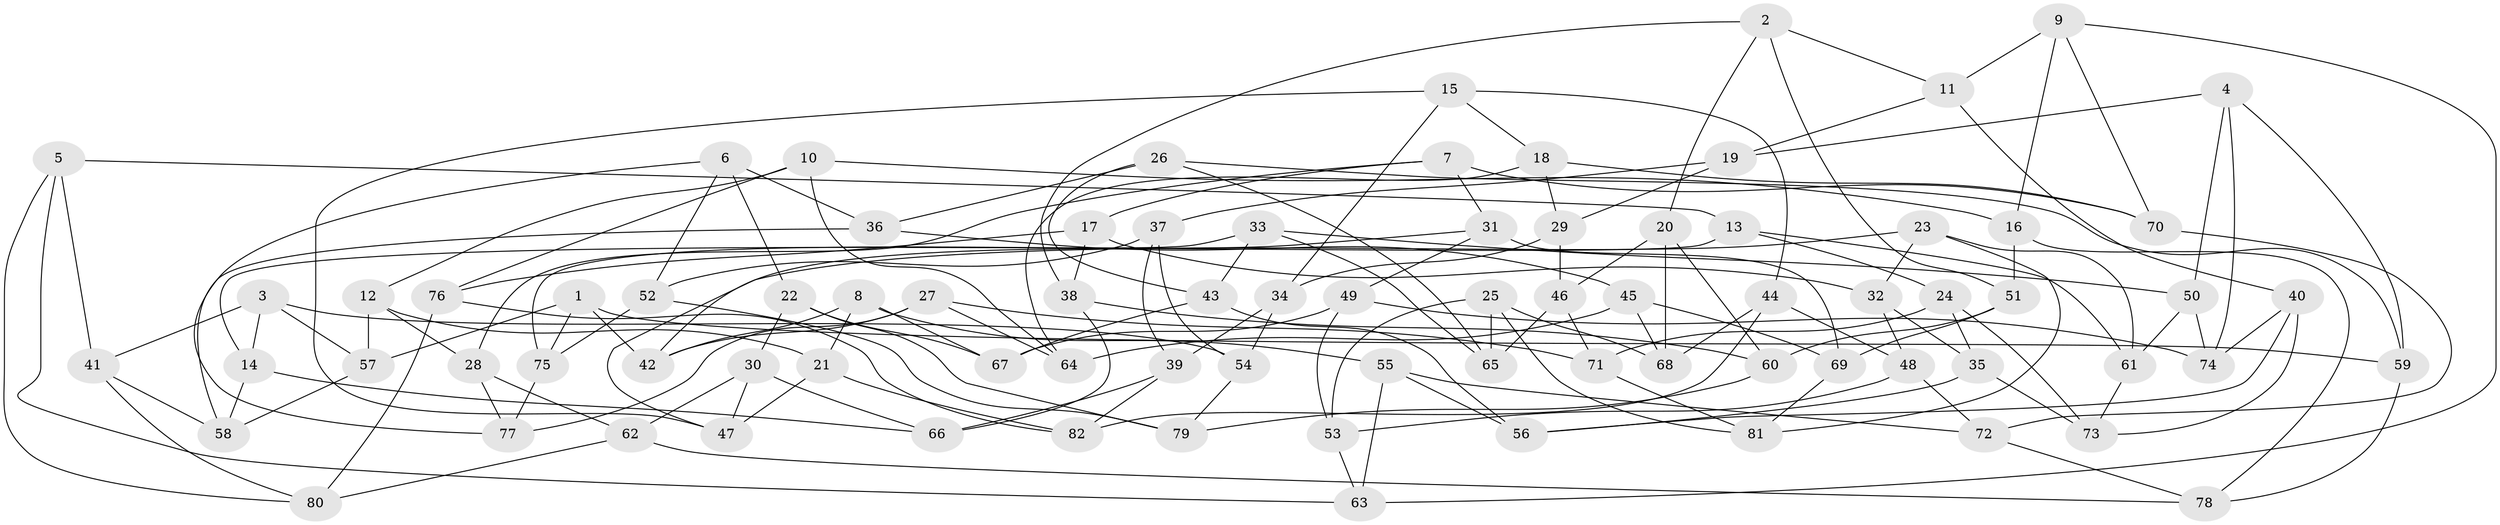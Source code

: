 // Generated by graph-tools (version 1.1) at 2025/03/03/09/25 03:03:02]
// undirected, 82 vertices, 164 edges
graph export_dot {
graph [start="1"]
  node [color=gray90,style=filled];
  1;
  2;
  3;
  4;
  5;
  6;
  7;
  8;
  9;
  10;
  11;
  12;
  13;
  14;
  15;
  16;
  17;
  18;
  19;
  20;
  21;
  22;
  23;
  24;
  25;
  26;
  27;
  28;
  29;
  30;
  31;
  32;
  33;
  34;
  35;
  36;
  37;
  38;
  39;
  40;
  41;
  42;
  43;
  44;
  45;
  46;
  47;
  48;
  49;
  50;
  51;
  52;
  53;
  54;
  55;
  56;
  57;
  58;
  59;
  60;
  61;
  62;
  63;
  64;
  65;
  66;
  67;
  68;
  69;
  70;
  71;
  72;
  73;
  74;
  75;
  76;
  77;
  78;
  79;
  80;
  81;
  82;
  1 -- 75;
  1 -- 57;
  1 -- 59;
  1 -- 42;
  2 -- 11;
  2 -- 20;
  2 -- 38;
  2 -- 51;
  3 -- 54;
  3 -- 57;
  3 -- 14;
  3 -- 41;
  4 -- 59;
  4 -- 50;
  4 -- 74;
  4 -- 19;
  5 -- 63;
  5 -- 80;
  5 -- 41;
  5 -- 13;
  6 -- 22;
  6 -- 52;
  6 -- 77;
  6 -- 36;
  7 -- 28;
  7 -- 70;
  7 -- 17;
  7 -- 31;
  8 -- 55;
  8 -- 21;
  8 -- 42;
  8 -- 67;
  9 -- 16;
  9 -- 70;
  9 -- 63;
  9 -- 11;
  10 -- 12;
  10 -- 64;
  10 -- 16;
  10 -- 76;
  11 -- 40;
  11 -- 19;
  12 -- 57;
  12 -- 28;
  12 -- 21;
  13 -- 61;
  13 -- 14;
  13 -- 24;
  14 -- 66;
  14 -- 58;
  15 -- 34;
  15 -- 47;
  15 -- 18;
  15 -- 44;
  16 -- 78;
  16 -- 51;
  17 -- 32;
  17 -- 76;
  17 -- 38;
  18 -- 70;
  18 -- 29;
  18 -- 64;
  19 -- 29;
  19 -- 37;
  20 -- 60;
  20 -- 68;
  20 -- 46;
  21 -- 47;
  21 -- 82;
  22 -- 79;
  22 -- 30;
  22 -- 67;
  23 -- 81;
  23 -- 32;
  23 -- 47;
  23 -- 61;
  24 -- 73;
  24 -- 35;
  24 -- 71;
  25 -- 65;
  25 -- 81;
  25 -- 68;
  25 -- 53;
  26 -- 36;
  26 -- 59;
  26 -- 65;
  26 -- 43;
  27 -- 64;
  27 -- 42;
  27 -- 71;
  27 -- 77;
  28 -- 77;
  28 -- 62;
  29 -- 46;
  29 -- 34;
  30 -- 66;
  30 -- 47;
  30 -- 62;
  31 -- 69;
  31 -- 42;
  31 -- 49;
  32 -- 48;
  32 -- 35;
  33 -- 65;
  33 -- 43;
  33 -- 75;
  33 -- 50;
  34 -- 54;
  34 -- 39;
  35 -- 73;
  35 -- 56;
  36 -- 45;
  36 -- 58;
  37 -- 39;
  37 -- 54;
  37 -- 52;
  38 -- 60;
  38 -- 66;
  39 -- 82;
  39 -- 66;
  40 -- 73;
  40 -- 74;
  40 -- 56;
  41 -- 58;
  41 -- 80;
  43 -- 56;
  43 -- 67;
  44 -- 68;
  44 -- 48;
  44 -- 82;
  45 -- 64;
  45 -- 68;
  45 -- 69;
  46 -- 71;
  46 -- 65;
  48 -- 72;
  48 -- 53;
  49 -- 53;
  49 -- 74;
  49 -- 67;
  50 -- 61;
  50 -- 74;
  51 -- 60;
  51 -- 69;
  52 -- 79;
  52 -- 75;
  53 -- 63;
  54 -- 79;
  55 -- 63;
  55 -- 56;
  55 -- 72;
  57 -- 58;
  59 -- 78;
  60 -- 79;
  61 -- 73;
  62 -- 80;
  62 -- 78;
  69 -- 81;
  70 -- 72;
  71 -- 81;
  72 -- 78;
  75 -- 77;
  76 -- 82;
  76 -- 80;
}
